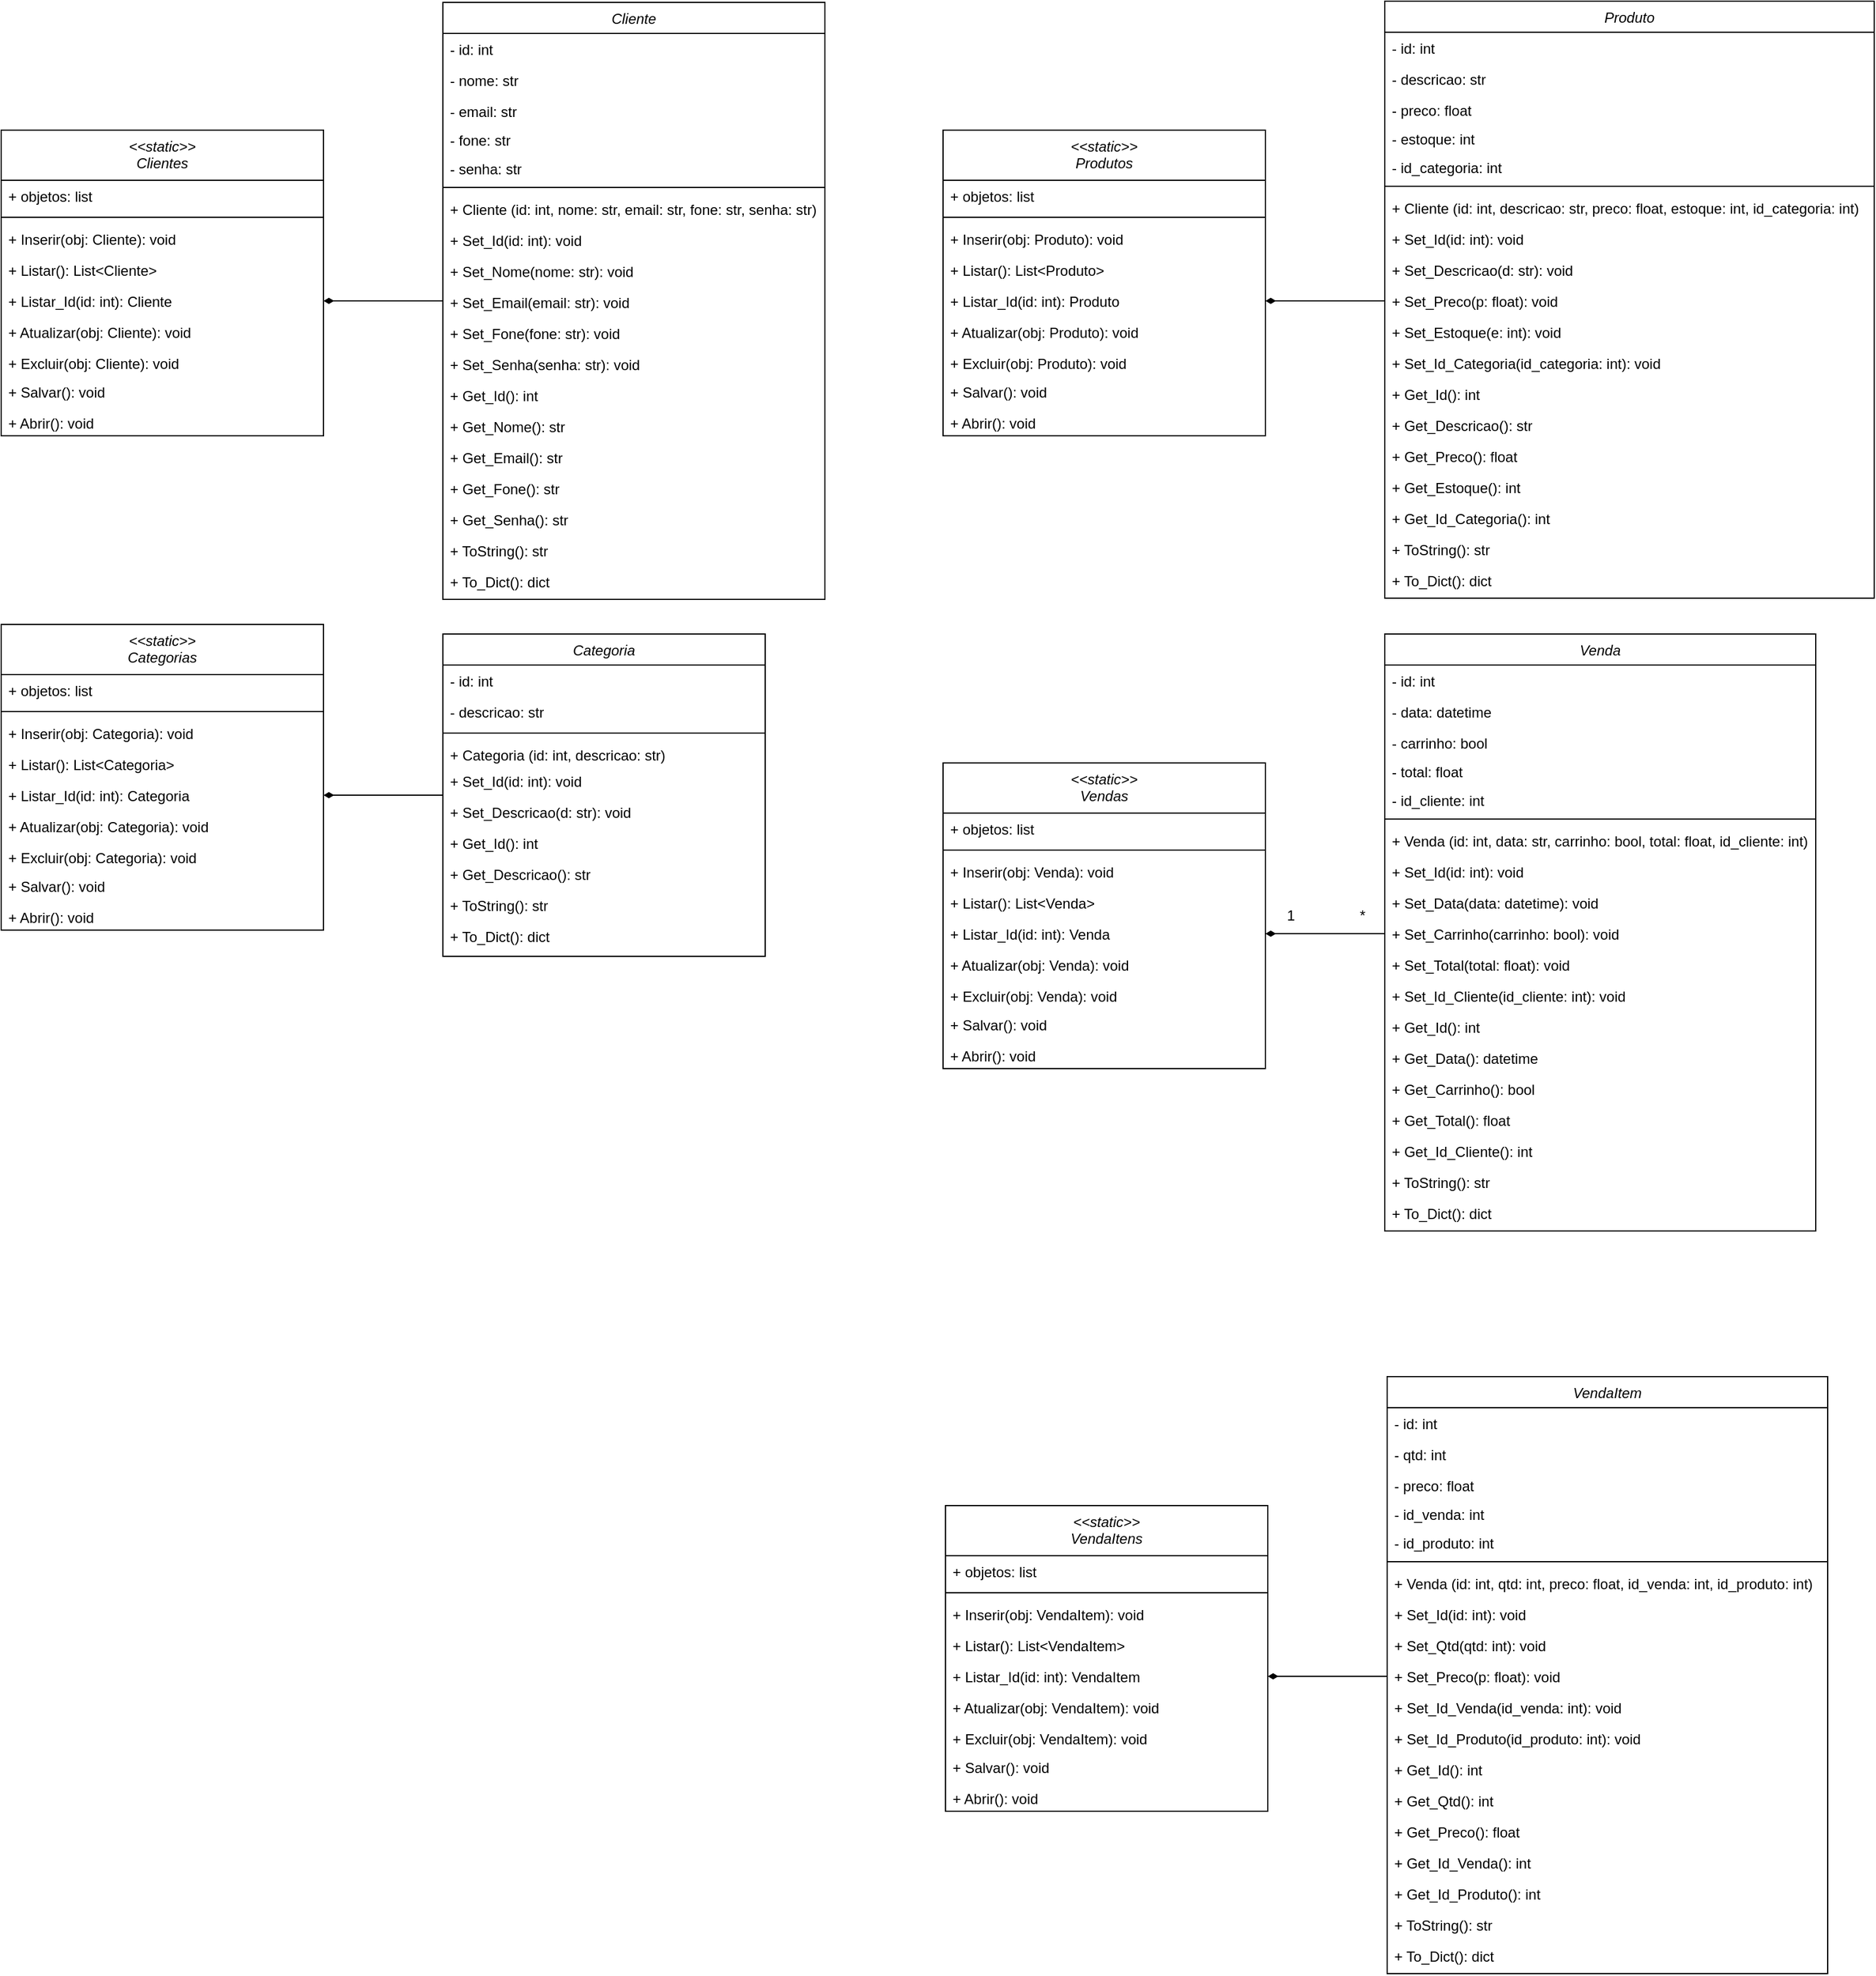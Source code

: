 <mxfile version="25.0.3">
  <diagram id="C5RBs43oDa-KdzZeNtuy" name="Page-1">
    <mxGraphModel dx="1434" dy="785" grid="1" gridSize="10" guides="1" tooltips="1" connect="1" arrows="1" fold="1" page="1" pageScale="1" pageWidth="827" pageHeight="1169" math="0" shadow="0">
      <root>
        <mxCell id="WIyWlLk6GJQsqaUBKTNV-0" />
        <mxCell id="WIyWlLk6GJQsqaUBKTNV-1" parent="WIyWlLk6GJQsqaUBKTNV-0" />
        <mxCell id="zkfFHV4jXpPFQw0GAbJ--0" value="Cliente" style="swimlane;fontStyle=2;align=center;verticalAlign=top;childLayout=stackLayout;horizontal=1;startSize=26;horizontalStack=0;resizeParent=1;resizeLast=0;collapsible=1;marginBottom=0;rounded=0;shadow=0;strokeWidth=1;" parent="WIyWlLk6GJQsqaUBKTNV-1" vertex="1">
          <mxGeometry x="430" y="39" width="320" height="500" as="geometry">
            <mxRectangle x="230" y="140" width="160" height="26" as="alternateBounds" />
          </mxGeometry>
        </mxCell>
        <mxCell id="zkfFHV4jXpPFQw0GAbJ--1" value="- id: int" style="text;align=left;verticalAlign=top;spacingLeft=4;spacingRight=4;overflow=hidden;rotatable=0;points=[[0,0.5],[1,0.5]];portConstraint=eastwest;" parent="zkfFHV4jXpPFQw0GAbJ--0" vertex="1">
          <mxGeometry y="26" width="320" height="26" as="geometry" />
        </mxCell>
        <mxCell id="zkfFHV4jXpPFQw0GAbJ--2" value="- nome: str" style="text;align=left;verticalAlign=top;spacingLeft=4;spacingRight=4;overflow=hidden;rotatable=0;points=[[0,0.5],[1,0.5]];portConstraint=eastwest;rounded=0;shadow=0;html=0;" parent="zkfFHV4jXpPFQw0GAbJ--0" vertex="1">
          <mxGeometry y="52" width="320" height="26" as="geometry" />
        </mxCell>
        <mxCell id="zkfFHV4jXpPFQw0GAbJ--3" value="- email: str" style="text;align=left;verticalAlign=top;spacingLeft=4;spacingRight=4;overflow=hidden;rotatable=0;points=[[0,0.5],[1,0.5]];portConstraint=eastwest;rounded=0;shadow=0;html=0;" parent="zkfFHV4jXpPFQw0GAbJ--0" vertex="1">
          <mxGeometry y="78" width="320" height="24" as="geometry" />
        </mxCell>
        <mxCell id="JbixFuZtRlt0vlySyDat-0" value="- fone: str" style="text;align=left;verticalAlign=top;spacingLeft=4;spacingRight=4;overflow=hidden;rotatable=0;points=[[0,0.5],[1,0.5]];portConstraint=eastwest;rounded=0;shadow=0;html=0;" vertex="1" parent="zkfFHV4jXpPFQw0GAbJ--0">
          <mxGeometry y="102" width="320" height="24" as="geometry" />
        </mxCell>
        <mxCell id="JbixFuZtRlt0vlySyDat-1" value="- senha: str" style="text;align=left;verticalAlign=top;spacingLeft=4;spacingRight=4;overflow=hidden;rotatable=0;points=[[0,0.5],[1,0.5]];portConstraint=eastwest;rounded=0;shadow=0;html=0;" vertex="1" parent="zkfFHV4jXpPFQw0GAbJ--0">
          <mxGeometry y="126" width="320" height="24" as="geometry" />
        </mxCell>
        <mxCell id="zkfFHV4jXpPFQw0GAbJ--4" value="" style="line;html=1;strokeWidth=1;align=left;verticalAlign=middle;spacingTop=-1;spacingLeft=3;spacingRight=3;rotatable=0;labelPosition=right;points=[];portConstraint=eastwest;" parent="zkfFHV4jXpPFQw0GAbJ--0" vertex="1">
          <mxGeometry y="150" width="320" height="10" as="geometry" />
        </mxCell>
        <mxCell id="JbixFuZtRlt0vlySyDat-2" value="+ Cliente (id: int, nome: str, email: str, fone: str, senha: str)" style="text;align=left;verticalAlign=top;spacingLeft=4;spacingRight=4;overflow=hidden;rotatable=0;points=[[0,0.5],[1,0.5]];portConstraint=eastwest;" vertex="1" parent="zkfFHV4jXpPFQw0GAbJ--0">
          <mxGeometry y="160" width="320" height="26" as="geometry" />
        </mxCell>
        <mxCell id="JbixFuZtRlt0vlySyDat-3" value="+ Set_Id(id: int): void" style="text;align=left;verticalAlign=top;spacingLeft=4;spacingRight=4;overflow=hidden;rotatable=0;points=[[0,0.5],[1,0.5]];portConstraint=eastwest;" vertex="1" parent="zkfFHV4jXpPFQw0GAbJ--0">
          <mxGeometry y="186" width="320" height="26" as="geometry" />
        </mxCell>
        <mxCell id="JbixFuZtRlt0vlySyDat-4" value="+ Set_Nome(nome: str): void" style="text;align=left;verticalAlign=top;spacingLeft=4;spacingRight=4;overflow=hidden;rotatable=0;points=[[0,0.5],[1,0.5]];portConstraint=eastwest;" vertex="1" parent="zkfFHV4jXpPFQw0GAbJ--0">
          <mxGeometry y="212" width="320" height="26" as="geometry" />
        </mxCell>
        <mxCell id="JbixFuZtRlt0vlySyDat-5" value="+ Set_Email(email: str): void" style="text;align=left;verticalAlign=top;spacingLeft=4;spacingRight=4;overflow=hidden;rotatable=0;points=[[0,0.5],[1,0.5]];portConstraint=eastwest;" vertex="1" parent="zkfFHV4jXpPFQw0GAbJ--0">
          <mxGeometry y="238" width="320" height="26" as="geometry" />
        </mxCell>
        <mxCell id="JbixFuZtRlt0vlySyDat-6" value="+ Set_Fone(fone: str): void" style="text;align=left;verticalAlign=top;spacingLeft=4;spacingRight=4;overflow=hidden;rotatable=0;points=[[0,0.5],[1,0.5]];portConstraint=eastwest;" vertex="1" parent="zkfFHV4jXpPFQw0GAbJ--0">
          <mxGeometry y="264" width="320" height="26" as="geometry" />
        </mxCell>
        <mxCell id="JbixFuZtRlt0vlySyDat-7" value="+ Set_Senha(senha: str): void" style="text;align=left;verticalAlign=top;spacingLeft=4;spacingRight=4;overflow=hidden;rotatable=0;points=[[0,0.5],[1,0.5]];portConstraint=eastwest;" vertex="1" parent="zkfFHV4jXpPFQw0GAbJ--0">
          <mxGeometry y="290" width="320" height="26" as="geometry" />
        </mxCell>
        <mxCell id="JbixFuZtRlt0vlySyDat-8" value="+ Get_Id(): int" style="text;align=left;verticalAlign=top;spacingLeft=4;spacingRight=4;overflow=hidden;rotatable=0;points=[[0,0.5],[1,0.5]];portConstraint=eastwest;" vertex="1" parent="zkfFHV4jXpPFQw0GAbJ--0">
          <mxGeometry y="316" width="320" height="26" as="geometry" />
        </mxCell>
        <mxCell id="JbixFuZtRlt0vlySyDat-9" value="+ Get_Nome(): str" style="text;align=left;verticalAlign=top;spacingLeft=4;spacingRight=4;overflow=hidden;rotatable=0;points=[[0,0.5],[1,0.5]];portConstraint=eastwest;" vertex="1" parent="zkfFHV4jXpPFQw0GAbJ--0">
          <mxGeometry y="342" width="320" height="26" as="geometry" />
        </mxCell>
        <mxCell id="JbixFuZtRlt0vlySyDat-10" value="+ Get_Email(): str" style="text;align=left;verticalAlign=top;spacingLeft=4;spacingRight=4;overflow=hidden;rotatable=0;points=[[0,0.5],[1,0.5]];portConstraint=eastwest;" vertex="1" parent="zkfFHV4jXpPFQw0GAbJ--0">
          <mxGeometry y="368" width="320" height="26" as="geometry" />
        </mxCell>
        <mxCell id="JbixFuZtRlt0vlySyDat-11" value="+ Get_Fone(): str" style="text;align=left;verticalAlign=top;spacingLeft=4;spacingRight=4;overflow=hidden;rotatable=0;points=[[0,0.5],[1,0.5]];portConstraint=eastwest;" vertex="1" parent="zkfFHV4jXpPFQw0GAbJ--0">
          <mxGeometry y="394" width="320" height="26" as="geometry" />
        </mxCell>
        <mxCell id="JbixFuZtRlt0vlySyDat-12" value="+ Get_Senha(): str" style="text;align=left;verticalAlign=top;spacingLeft=4;spacingRight=4;overflow=hidden;rotatable=0;points=[[0,0.5],[1,0.5]];portConstraint=eastwest;" vertex="1" parent="zkfFHV4jXpPFQw0GAbJ--0">
          <mxGeometry y="420" width="320" height="26" as="geometry" />
        </mxCell>
        <mxCell id="JbixFuZtRlt0vlySyDat-13" value="+ ToString(): str" style="text;align=left;verticalAlign=top;spacingLeft=4;spacingRight=4;overflow=hidden;rotatable=0;points=[[0,0.5],[1,0.5]];portConstraint=eastwest;" vertex="1" parent="zkfFHV4jXpPFQw0GAbJ--0">
          <mxGeometry y="446" width="320" height="26" as="geometry" />
        </mxCell>
        <mxCell id="JbixFuZtRlt0vlySyDat-14" value="+ To_Dict(): dict" style="text;align=left;verticalAlign=top;spacingLeft=4;spacingRight=4;overflow=hidden;rotatable=0;points=[[0,0.5],[1,0.5]];portConstraint=eastwest;" vertex="1" parent="zkfFHV4jXpPFQw0GAbJ--0">
          <mxGeometry y="472" width="320" height="26" as="geometry" />
        </mxCell>
        <mxCell id="JbixFuZtRlt0vlySyDat-16" value="&lt;&lt;static&gt;&gt;&#xa;Clientes" style="swimlane;fontStyle=2;align=center;verticalAlign=top;childLayout=stackLayout;horizontal=1;startSize=42;horizontalStack=0;resizeParent=1;resizeLast=0;collapsible=1;marginBottom=0;rounded=0;shadow=0;strokeWidth=1;" vertex="1" parent="WIyWlLk6GJQsqaUBKTNV-1">
          <mxGeometry x="60" y="146" width="270" height="256" as="geometry">
            <mxRectangle x="230" y="140" width="160" height="26" as="alternateBounds" />
          </mxGeometry>
        </mxCell>
        <mxCell id="JbixFuZtRlt0vlySyDat-17" value="+ objetos: list" style="text;align=left;verticalAlign=top;spacingLeft=4;spacingRight=4;overflow=hidden;rotatable=0;points=[[0,0.5],[1,0.5]];portConstraint=eastwest;" vertex="1" parent="JbixFuZtRlt0vlySyDat-16">
          <mxGeometry y="42" width="270" height="26" as="geometry" />
        </mxCell>
        <mxCell id="JbixFuZtRlt0vlySyDat-22" value="" style="line;html=1;strokeWidth=1;align=left;verticalAlign=middle;spacingTop=-1;spacingLeft=3;spacingRight=3;rotatable=0;labelPosition=right;points=[];portConstraint=eastwest;" vertex="1" parent="JbixFuZtRlt0vlySyDat-16">
          <mxGeometry y="68" width="270" height="10" as="geometry" />
        </mxCell>
        <mxCell id="JbixFuZtRlt0vlySyDat-23" value="+ Inserir(obj: Cliente): void" style="text;align=left;verticalAlign=top;spacingLeft=4;spacingRight=4;overflow=hidden;rotatable=0;points=[[0,0.5],[1,0.5]];portConstraint=eastwest;" vertex="1" parent="JbixFuZtRlt0vlySyDat-16">
          <mxGeometry y="78" width="270" height="26" as="geometry" />
        </mxCell>
        <mxCell id="JbixFuZtRlt0vlySyDat-24" value="+ Listar(): List&lt;Cliente&gt;" style="text;align=left;verticalAlign=top;spacingLeft=4;spacingRight=4;overflow=hidden;rotatable=0;points=[[0,0.5],[1,0.5]];portConstraint=eastwest;" vertex="1" parent="JbixFuZtRlt0vlySyDat-16">
          <mxGeometry y="104" width="270" height="26" as="geometry" />
        </mxCell>
        <mxCell id="JbixFuZtRlt0vlySyDat-25" value="+ Listar_Id(id: int): Cliente " style="text;align=left;verticalAlign=top;spacingLeft=4;spacingRight=4;overflow=hidden;rotatable=0;points=[[0,0.5],[1,0.5]];portConstraint=eastwest;" vertex="1" parent="JbixFuZtRlt0vlySyDat-16">
          <mxGeometry y="130" width="270" height="26" as="geometry" />
        </mxCell>
        <mxCell id="JbixFuZtRlt0vlySyDat-26" value="+ Atualizar(obj: Cliente): void" style="text;align=left;verticalAlign=top;spacingLeft=4;spacingRight=4;overflow=hidden;rotatable=0;points=[[0,0.5],[1,0.5]];portConstraint=eastwest;" vertex="1" parent="JbixFuZtRlt0vlySyDat-16">
          <mxGeometry y="156" width="270" height="26" as="geometry" />
        </mxCell>
        <mxCell id="JbixFuZtRlt0vlySyDat-27" value="+ Excluir(obj: Cliente): void" style="text;align=left;verticalAlign=top;spacingLeft=4;spacingRight=4;overflow=hidden;rotatable=0;points=[[0,0.5],[1,0.5]];portConstraint=eastwest;" vertex="1" parent="JbixFuZtRlt0vlySyDat-16">
          <mxGeometry y="182" width="270" height="24" as="geometry" />
        </mxCell>
        <mxCell id="JbixFuZtRlt0vlySyDat-28" value="+ Salvar(): void" style="text;align=left;verticalAlign=top;spacingLeft=4;spacingRight=4;overflow=hidden;rotatable=0;points=[[0,0.5],[1,0.5]];portConstraint=eastwest;" vertex="1" parent="JbixFuZtRlt0vlySyDat-16">
          <mxGeometry y="206" width="270" height="26" as="geometry" />
        </mxCell>
        <mxCell id="JbixFuZtRlt0vlySyDat-29" value="+ Abrir(): void" style="text;align=left;verticalAlign=top;spacingLeft=4;spacingRight=4;overflow=hidden;rotatable=0;points=[[0,0.5],[1,0.5]];portConstraint=eastwest;" vertex="1" parent="JbixFuZtRlt0vlySyDat-16">
          <mxGeometry y="232" width="270" height="24" as="geometry" />
        </mxCell>
        <mxCell id="JbixFuZtRlt0vlySyDat-36" style="edgeStyle=orthogonalEdgeStyle;rounded=0;orthogonalLoop=1;jettySize=auto;html=1;exitX=0;exitY=0.5;exitDx=0;exitDy=0;entryX=1;entryY=0.5;entryDx=0;entryDy=0;endArrow=diamondThin;endFill=1;" edge="1" parent="WIyWlLk6GJQsqaUBKTNV-1" source="zkfFHV4jXpPFQw0GAbJ--0" target="JbixFuZtRlt0vlySyDat-25">
          <mxGeometry relative="1" as="geometry" />
        </mxCell>
        <mxCell id="JbixFuZtRlt0vlySyDat-38" value="Categoria" style="swimlane;fontStyle=2;align=center;verticalAlign=top;childLayout=stackLayout;horizontal=1;startSize=26;horizontalStack=0;resizeParent=1;resizeLast=0;collapsible=1;marginBottom=0;rounded=0;shadow=0;strokeWidth=1;" vertex="1" parent="WIyWlLk6GJQsqaUBKTNV-1">
          <mxGeometry x="430" y="568" width="270" height="270" as="geometry">
            <mxRectangle x="230" y="140" width="160" height="26" as="alternateBounds" />
          </mxGeometry>
        </mxCell>
        <mxCell id="JbixFuZtRlt0vlySyDat-39" value="- id: int" style="text;align=left;verticalAlign=top;spacingLeft=4;spacingRight=4;overflow=hidden;rotatable=0;points=[[0,0.5],[1,0.5]];portConstraint=eastwest;" vertex="1" parent="JbixFuZtRlt0vlySyDat-38">
          <mxGeometry y="26" width="270" height="26" as="geometry" />
        </mxCell>
        <mxCell id="JbixFuZtRlt0vlySyDat-40" value="- descricao: str" style="text;align=left;verticalAlign=top;spacingLeft=4;spacingRight=4;overflow=hidden;rotatable=0;points=[[0,0.5],[1,0.5]];portConstraint=eastwest;rounded=0;shadow=0;html=0;" vertex="1" parent="JbixFuZtRlt0vlySyDat-38">
          <mxGeometry y="52" width="270" height="26" as="geometry" />
        </mxCell>
        <mxCell id="JbixFuZtRlt0vlySyDat-44" value="" style="line;html=1;strokeWidth=1;align=left;verticalAlign=middle;spacingTop=-1;spacingLeft=3;spacingRight=3;rotatable=0;labelPosition=right;points=[];portConstraint=eastwest;" vertex="1" parent="JbixFuZtRlt0vlySyDat-38">
          <mxGeometry y="78" width="270" height="10" as="geometry" />
        </mxCell>
        <mxCell id="JbixFuZtRlt0vlySyDat-45" value="+ Categoria (id: int, descricao: str)" style="text;align=left;verticalAlign=top;spacingLeft=4;spacingRight=4;overflow=hidden;rotatable=0;points=[[0,0.5],[1,0.5]];portConstraint=eastwest;" vertex="1" parent="JbixFuZtRlt0vlySyDat-38">
          <mxGeometry y="88" width="270" height="22" as="geometry" />
        </mxCell>
        <mxCell id="JbixFuZtRlt0vlySyDat-46" value="+ Set_Id(id: int): void" style="text;align=left;verticalAlign=top;spacingLeft=4;spacingRight=4;overflow=hidden;rotatable=0;points=[[0,0.5],[1,0.5]];portConstraint=eastwest;" vertex="1" parent="JbixFuZtRlt0vlySyDat-38">
          <mxGeometry y="110" width="270" height="26" as="geometry" />
        </mxCell>
        <mxCell id="JbixFuZtRlt0vlySyDat-47" value="+ Set_Descricao(d: str): void" style="text;align=left;verticalAlign=top;spacingLeft=4;spacingRight=4;overflow=hidden;rotatable=0;points=[[0,0.5],[1,0.5]];portConstraint=eastwest;" vertex="1" parent="JbixFuZtRlt0vlySyDat-38">
          <mxGeometry y="136" width="270" height="26" as="geometry" />
        </mxCell>
        <mxCell id="JbixFuZtRlt0vlySyDat-51" value="+ Get_Id(): int" style="text;align=left;verticalAlign=top;spacingLeft=4;spacingRight=4;overflow=hidden;rotatable=0;points=[[0,0.5],[1,0.5]];portConstraint=eastwest;" vertex="1" parent="JbixFuZtRlt0vlySyDat-38">
          <mxGeometry y="162" width="270" height="26" as="geometry" />
        </mxCell>
        <mxCell id="JbixFuZtRlt0vlySyDat-52" value="+ Get_Descricao(): str" style="text;align=left;verticalAlign=top;spacingLeft=4;spacingRight=4;overflow=hidden;rotatable=0;points=[[0,0.5],[1,0.5]];portConstraint=eastwest;" vertex="1" parent="JbixFuZtRlt0vlySyDat-38">
          <mxGeometry y="188" width="270" height="26" as="geometry" />
        </mxCell>
        <mxCell id="JbixFuZtRlt0vlySyDat-56" value="+ ToString(): str" style="text;align=left;verticalAlign=top;spacingLeft=4;spacingRight=4;overflow=hidden;rotatable=0;points=[[0,0.5],[1,0.5]];portConstraint=eastwest;" vertex="1" parent="JbixFuZtRlt0vlySyDat-38">
          <mxGeometry y="214" width="270" height="26" as="geometry" />
        </mxCell>
        <mxCell id="JbixFuZtRlt0vlySyDat-57" value="+ To_Dict(): dict" style="text;align=left;verticalAlign=top;spacingLeft=4;spacingRight=4;overflow=hidden;rotatable=0;points=[[0,0.5],[1,0.5]];portConstraint=eastwest;" vertex="1" parent="JbixFuZtRlt0vlySyDat-38">
          <mxGeometry y="240" width="270" height="26" as="geometry" />
        </mxCell>
        <mxCell id="JbixFuZtRlt0vlySyDat-58" value="&lt;&lt;static&gt;&gt;&#xa;Categorias" style="swimlane;fontStyle=2;align=center;verticalAlign=top;childLayout=stackLayout;horizontal=1;startSize=42;horizontalStack=0;resizeParent=1;resizeLast=0;collapsible=1;marginBottom=0;rounded=0;shadow=0;strokeWidth=1;" vertex="1" parent="WIyWlLk6GJQsqaUBKTNV-1">
          <mxGeometry x="60" y="560" width="270" height="256" as="geometry">
            <mxRectangle x="230" y="140" width="160" height="26" as="alternateBounds" />
          </mxGeometry>
        </mxCell>
        <mxCell id="JbixFuZtRlt0vlySyDat-59" value="+ objetos: list" style="text;align=left;verticalAlign=top;spacingLeft=4;spacingRight=4;overflow=hidden;rotatable=0;points=[[0,0.5],[1,0.5]];portConstraint=eastwest;" vertex="1" parent="JbixFuZtRlt0vlySyDat-58">
          <mxGeometry y="42" width="270" height="26" as="geometry" />
        </mxCell>
        <mxCell id="JbixFuZtRlt0vlySyDat-60" value="" style="line;html=1;strokeWidth=1;align=left;verticalAlign=middle;spacingTop=-1;spacingLeft=3;spacingRight=3;rotatable=0;labelPosition=right;points=[];portConstraint=eastwest;" vertex="1" parent="JbixFuZtRlt0vlySyDat-58">
          <mxGeometry y="68" width="270" height="10" as="geometry" />
        </mxCell>
        <mxCell id="JbixFuZtRlt0vlySyDat-61" value="+ Inserir(obj: Categoria): void" style="text;align=left;verticalAlign=top;spacingLeft=4;spacingRight=4;overflow=hidden;rotatable=0;points=[[0,0.5],[1,0.5]];portConstraint=eastwest;" vertex="1" parent="JbixFuZtRlt0vlySyDat-58">
          <mxGeometry y="78" width="270" height="26" as="geometry" />
        </mxCell>
        <mxCell id="JbixFuZtRlt0vlySyDat-62" value="+ Listar(): List&lt;Categoria&gt;" style="text;align=left;verticalAlign=top;spacingLeft=4;spacingRight=4;overflow=hidden;rotatable=0;points=[[0,0.5],[1,0.5]];portConstraint=eastwest;" vertex="1" parent="JbixFuZtRlt0vlySyDat-58">
          <mxGeometry y="104" width="270" height="26" as="geometry" />
        </mxCell>
        <mxCell id="JbixFuZtRlt0vlySyDat-63" value="+ Listar_Id(id: int): Categoria" style="text;align=left;verticalAlign=top;spacingLeft=4;spacingRight=4;overflow=hidden;rotatable=0;points=[[0,0.5],[1,0.5]];portConstraint=eastwest;" vertex="1" parent="JbixFuZtRlt0vlySyDat-58">
          <mxGeometry y="130" width="270" height="26" as="geometry" />
        </mxCell>
        <mxCell id="JbixFuZtRlt0vlySyDat-64" value="+ Atualizar(obj: Categoria): void" style="text;align=left;verticalAlign=top;spacingLeft=4;spacingRight=4;overflow=hidden;rotatable=0;points=[[0,0.5],[1,0.5]];portConstraint=eastwest;" vertex="1" parent="JbixFuZtRlt0vlySyDat-58">
          <mxGeometry y="156" width="270" height="26" as="geometry" />
        </mxCell>
        <mxCell id="JbixFuZtRlt0vlySyDat-65" value="+ Excluir(obj: Categoria): void" style="text;align=left;verticalAlign=top;spacingLeft=4;spacingRight=4;overflow=hidden;rotatable=0;points=[[0,0.5],[1,0.5]];portConstraint=eastwest;" vertex="1" parent="JbixFuZtRlt0vlySyDat-58">
          <mxGeometry y="182" width="270" height="24" as="geometry" />
        </mxCell>
        <mxCell id="JbixFuZtRlt0vlySyDat-66" value="+ Salvar(): void" style="text;align=left;verticalAlign=top;spacingLeft=4;spacingRight=4;overflow=hidden;rotatable=0;points=[[0,0.5],[1,0.5]];portConstraint=eastwest;" vertex="1" parent="JbixFuZtRlt0vlySyDat-58">
          <mxGeometry y="206" width="270" height="26" as="geometry" />
        </mxCell>
        <mxCell id="JbixFuZtRlt0vlySyDat-67" value="+ Abrir(): void" style="text;align=left;verticalAlign=top;spacingLeft=4;spacingRight=4;overflow=hidden;rotatable=0;points=[[0,0.5],[1,0.5]];portConstraint=eastwest;" vertex="1" parent="JbixFuZtRlt0vlySyDat-58">
          <mxGeometry y="232" width="270" height="24" as="geometry" />
        </mxCell>
        <mxCell id="JbixFuZtRlt0vlySyDat-68" style="edgeStyle=orthogonalEdgeStyle;rounded=0;orthogonalLoop=1;jettySize=auto;html=1;exitX=0;exitY=0.5;exitDx=0;exitDy=0;entryX=1;entryY=0.5;entryDx=0;entryDy=0;endArrow=diamondThin;endFill=1;" edge="1" parent="WIyWlLk6GJQsqaUBKTNV-1" source="JbixFuZtRlt0vlySyDat-38" target="JbixFuZtRlt0vlySyDat-63">
          <mxGeometry relative="1" as="geometry" />
        </mxCell>
        <mxCell id="JbixFuZtRlt0vlySyDat-95" value="Produto" style="swimlane;fontStyle=2;align=center;verticalAlign=top;childLayout=stackLayout;horizontal=1;startSize=26;horizontalStack=0;resizeParent=1;resizeLast=0;collapsible=1;marginBottom=0;rounded=0;shadow=0;strokeWidth=1;" vertex="1" parent="WIyWlLk6GJQsqaUBKTNV-1">
          <mxGeometry x="1219" y="38" width="410" height="500" as="geometry">
            <mxRectangle x="230" y="140" width="160" height="26" as="alternateBounds" />
          </mxGeometry>
        </mxCell>
        <mxCell id="JbixFuZtRlt0vlySyDat-96" value="- id: int" style="text;align=left;verticalAlign=top;spacingLeft=4;spacingRight=4;overflow=hidden;rotatable=0;points=[[0,0.5],[1,0.5]];portConstraint=eastwest;" vertex="1" parent="JbixFuZtRlt0vlySyDat-95">
          <mxGeometry y="26" width="410" height="26" as="geometry" />
        </mxCell>
        <mxCell id="JbixFuZtRlt0vlySyDat-97" value="- descricao: str" style="text;align=left;verticalAlign=top;spacingLeft=4;spacingRight=4;overflow=hidden;rotatable=0;points=[[0,0.5],[1,0.5]];portConstraint=eastwest;rounded=0;shadow=0;html=0;" vertex="1" parent="JbixFuZtRlt0vlySyDat-95">
          <mxGeometry y="52" width="410" height="26" as="geometry" />
        </mxCell>
        <mxCell id="JbixFuZtRlt0vlySyDat-98" value="- preco: float" style="text;align=left;verticalAlign=top;spacingLeft=4;spacingRight=4;overflow=hidden;rotatable=0;points=[[0,0.5],[1,0.5]];portConstraint=eastwest;rounded=0;shadow=0;html=0;" vertex="1" parent="JbixFuZtRlt0vlySyDat-95">
          <mxGeometry y="78" width="410" height="24" as="geometry" />
        </mxCell>
        <mxCell id="JbixFuZtRlt0vlySyDat-99" value="- estoque: int" style="text;align=left;verticalAlign=top;spacingLeft=4;spacingRight=4;overflow=hidden;rotatable=0;points=[[0,0.5],[1,0.5]];portConstraint=eastwest;rounded=0;shadow=0;html=0;" vertex="1" parent="JbixFuZtRlt0vlySyDat-95">
          <mxGeometry y="102" width="410" height="24" as="geometry" />
        </mxCell>
        <mxCell id="JbixFuZtRlt0vlySyDat-100" value="- id_categoria: int" style="text;align=left;verticalAlign=top;spacingLeft=4;spacingRight=4;overflow=hidden;rotatable=0;points=[[0,0.5],[1,0.5]];portConstraint=eastwest;rounded=0;shadow=0;html=0;" vertex="1" parent="JbixFuZtRlt0vlySyDat-95">
          <mxGeometry y="126" width="410" height="24" as="geometry" />
        </mxCell>
        <mxCell id="JbixFuZtRlt0vlySyDat-101" value="" style="line;html=1;strokeWidth=1;align=left;verticalAlign=middle;spacingTop=-1;spacingLeft=3;spacingRight=3;rotatable=0;labelPosition=right;points=[];portConstraint=eastwest;" vertex="1" parent="JbixFuZtRlt0vlySyDat-95">
          <mxGeometry y="150" width="410" height="10" as="geometry" />
        </mxCell>
        <mxCell id="JbixFuZtRlt0vlySyDat-102" value="+ Cliente (id: int, descricao: str, preco: float, estoque: int, id_categoria: int)" style="text;align=left;verticalAlign=top;spacingLeft=4;spacingRight=4;overflow=hidden;rotatable=0;points=[[0,0.5],[1,0.5]];portConstraint=eastwest;" vertex="1" parent="JbixFuZtRlt0vlySyDat-95">
          <mxGeometry y="160" width="410" height="26" as="geometry" />
        </mxCell>
        <mxCell id="JbixFuZtRlt0vlySyDat-103" value="+ Set_Id(id: int): void" style="text;align=left;verticalAlign=top;spacingLeft=4;spacingRight=4;overflow=hidden;rotatable=0;points=[[0,0.5],[1,0.5]];portConstraint=eastwest;" vertex="1" parent="JbixFuZtRlt0vlySyDat-95">
          <mxGeometry y="186" width="410" height="26" as="geometry" />
        </mxCell>
        <mxCell id="JbixFuZtRlt0vlySyDat-104" value="+ Set_Descricao(d: str): void" style="text;align=left;verticalAlign=top;spacingLeft=4;spacingRight=4;overflow=hidden;rotatable=0;points=[[0,0.5],[1,0.5]];portConstraint=eastwest;" vertex="1" parent="JbixFuZtRlt0vlySyDat-95">
          <mxGeometry y="212" width="410" height="26" as="geometry" />
        </mxCell>
        <mxCell id="JbixFuZtRlt0vlySyDat-105" value="+ Set_Preco(p: float): void" style="text;align=left;verticalAlign=top;spacingLeft=4;spacingRight=4;overflow=hidden;rotatable=0;points=[[0,0.5],[1,0.5]];portConstraint=eastwest;" vertex="1" parent="JbixFuZtRlt0vlySyDat-95">
          <mxGeometry y="238" width="410" height="26" as="geometry" />
        </mxCell>
        <mxCell id="JbixFuZtRlt0vlySyDat-106" value="+ Set_Estoque(e: int): void" style="text;align=left;verticalAlign=top;spacingLeft=4;spacingRight=4;overflow=hidden;rotatable=0;points=[[0,0.5],[1,0.5]];portConstraint=eastwest;" vertex="1" parent="JbixFuZtRlt0vlySyDat-95">
          <mxGeometry y="264" width="410" height="26" as="geometry" />
        </mxCell>
        <mxCell id="JbixFuZtRlt0vlySyDat-107" value="+ Set_Id_Categoria(id_categoria: int): void" style="text;align=left;verticalAlign=top;spacingLeft=4;spacingRight=4;overflow=hidden;rotatable=0;points=[[0,0.5],[1,0.5]];portConstraint=eastwest;" vertex="1" parent="JbixFuZtRlt0vlySyDat-95">
          <mxGeometry y="290" width="410" height="26" as="geometry" />
        </mxCell>
        <mxCell id="JbixFuZtRlt0vlySyDat-108" value="+ Get_Id(): int" style="text;align=left;verticalAlign=top;spacingLeft=4;spacingRight=4;overflow=hidden;rotatable=0;points=[[0,0.5],[1,0.5]];portConstraint=eastwest;" vertex="1" parent="JbixFuZtRlt0vlySyDat-95">
          <mxGeometry y="316" width="410" height="26" as="geometry" />
        </mxCell>
        <mxCell id="JbixFuZtRlt0vlySyDat-109" value="+ Get_Descricao(): str" style="text;align=left;verticalAlign=top;spacingLeft=4;spacingRight=4;overflow=hidden;rotatable=0;points=[[0,0.5],[1,0.5]];portConstraint=eastwest;" vertex="1" parent="JbixFuZtRlt0vlySyDat-95">
          <mxGeometry y="342" width="410" height="26" as="geometry" />
        </mxCell>
        <mxCell id="JbixFuZtRlt0vlySyDat-110" value="+ Get_Preco(): float" style="text;align=left;verticalAlign=top;spacingLeft=4;spacingRight=4;overflow=hidden;rotatable=0;points=[[0,0.5],[1,0.5]];portConstraint=eastwest;" vertex="1" parent="JbixFuZtRlt0vlySyDat-95">
          <mxGeometry y="368" width="410" height="26" as="geometry" />
        </mxCell>
        <mxCell id="JbixFuZtRlt0vlySyDat-111" value="+ Get_Estoque(): int" style="text;align=left;verticalAlign=top;spacingLeft=4;spacingRight=4;overflow=hidden;rotatable=0;points=[[0,0.5],[1,0.5]];portConstraint=eastwest;" vertex="1" parent="JbixFuZtRlt0vlySyDat-95">
          <mxGeometry y="394" width="410" height="26" as="geometry" />
        </mxCell>
        <mxCell id="JbixFuZtRlt0vlySyDat-112" value="+ Get_Id_Categoria(): int" style="text;align=left;verticalAlign=top;spacingLeft=4;spacingRight=4;overflow=hidden;rotatable=0;points=[[0,0.5],[1,0.5]];portConstraint=eastwest;" vertex="1" parent="JbixFuZtRlt0vlySyDat-95">
          <mxGeometry y="420" width="410" height="26" as="geometry" />
        </mxCell>
        <mxCell id="JbixFuZtRlt0vlySyDat-113" value="+ ToString(): str" style="text;align=left;verticalAlign=top;spacingLeft=4;spacingRight=4;overflow=hidden;rotatable=0;points=[[0,0.5],[1,0.5]];portConstraint=eastwest;" vertex="1" parent="JbixFuZtRlt0vlySyDat-95">
          <mxGeometry y="446" width="410" height="26" as="geometry" />
        </mxCell>
        <mxCell id="JbixFuZtRlt0vlySyDat-114" value="+ To_Dict(): dict" style="text;align=left;verticalAlign=top;spacingLeft=4;spacingRight=4;overflow=hidden;rotatable=0;points=[[0,0.5],[1,0.5]];portConstraint=eastwest;" vertex="1" parent="JbixFuZtRlt0vlySyDat-95">
          <mxGeometry y="472" width="410" height="26" as="geometry" />
        </mxCell>
        <mxCell id="JbixFuZtRlt0vlySyDat-115" value="&lt;&lt;static&gt;&gt;&#xa;Produtos" style="swimlane;fontStyle=2;align=center;verticalAlign=top;childLayout=stackLayout;horizontal=1;startSize=42;horizontalStack=0;resizeParent=1;resizeLast=0;collapsible=1;marginBottom=0;rounded=0;shadow=0;strokeWidth=1;" vertex="1" parent="WIyWlLk6GJQsqaUBKTNV-1">
          <mxGeometry x="849" y="146" width="270" height="256" as="geometry">
            <mxRectangle x="230" y="140" width="160" height="26" as="alternateBounds" />
          </mxGeometry>
        </mxCell>
        <mxCell id="JbixFuZtRlt0vlySyDat-116" value="+ objetos: list" style="text;align=left;verticalAlign=top;spacingLeft=4;spacingRight=4;overflow=hidden;rotatable=0;points=[[0,0.5],[1,0.5]];portConstraint=eastwest;" vertex="1" parent="JbixFuZtRlt0vlySyDat-115">
          <mxGeometry y="42" width="270" height="26" as="geometry" />
        </mxCell>
        <mxCell id="JbixFuZtRlt0vlySyDat-117" value="" style="line;html=1;strokeWidth=1;align=left;verticalAlign=middle;spacingTop=-1;spacingLeft=3;spacingRight=3;rotatable=0;labelPosition=right;points=[];portConstraint=eastwest;" vertex="1" parent="JbixFuZtRlt0vlySyDat-115">
          <mxGeometry y="68" width="270" height="10" as="geometry" />
        </mxCell>
        <mxCell id="JbixFuZtRlt0vlySyDat-118" value="+ Inserir(obj: Produto): void" style="text;align=left;verticalAlign=top;spacingLeft=4;spacingRight=4;overflow=hidden;rotatable=0;points=[[0,0.5],[1,0.5]];portConstraint=eastwest;" vertex="1" parent="JbixFuZtRlt0vlySyDat-115">
          <mxGeometry y="78" width="270" height="26" as="geometry" />
        </mxCell>
        <mxCell id="JbixFuZtRlt0vlySyDat-119" value="+ Listar(): List&lt;Produto&gt;" style="text;align=left;verticalAlign=top;spacingLeft=4;spacingRight=4;overflow=hidden;rotatable=0;points=[[0,0.5],[1,0.5]];portConstraint=eastwest;" vertex="1" parent="JbixFuZtRlt0vlySyDat-115">
          <mxGeometry y="104" width="270" height="26" as="geometry" />
        </mxCell>
        <mxCell id="JbixFuZtRlt0vlySyDat-120" value="+ Listar_Id(id: int): Produto " style="text;align=left;verticalAlign=top;spacingLeft=4;spacingRight=4;overflow=hidden;rotatable=0;points=[[0,0.5],[1,0.5]];portConstraint=eastwest;" vertex="1" parent="JbixFuZtRlt0vlySyDat-115">
          <mxGeometry y="130" width="270" height="26" as="geometry" />
        </mxCell>
        <mxCell id="JbixFuZtRlt0vlySyDat-121" value="+ Atualizar(obj: Produto): void" style="text;align=left;verticalAlign=top;spacingLeft=4;spacingRight=4;overflow=hidden;rotatable=0;points=[[0,0.5],[1,0.5]];portConstraint=eastwest;" vertex="1" parent="JbixFuZtRlt0vlySyDat-115">
          <mxGeometry y="156" width="270" height="26" as="geometry" />
        </mxCell>
        <mxCell id="JbixFuZtRlt0vlySyDat-122" value="+ Excluir(obj: Produto): void" style="text;align=left;verticalAlign=top;spacingLeft=4;spacingRight=4;overflow=hidden;rotatable=0;points=[[0,0.5],[1,0.5]];portConstraint=eastwest;" vertex="1" parent="JbixFuZtRlt0vlySyDat-115">
          <mxGeometry y="182" width="270" height="24" as="geometry" />
        </mxCell>
        <mxCell id="JbixFuZtRlt0vlySyDat-123" value="+ Salvar(): void" style="text;align=left;verticalAlign=top;spacingLeft=4;spacingRight=4;overflow=hidden;rotatable=0;points=[[0,0.5],[1,0.5]];portConstraint=eastwest;" vertex="1" parent="JbixFuZtRlt0vlySyDat-115">
          <mxGeometry y="206" width="270" height="26" as="geometry" />
        </mxCell>
        <mxCell id="JbixFuZtRlt0vlySyDat-124" value="+ Abrir(): void" style="text;align=left;verticalAlign=top;spacingLeft=4;spacingRight=4;overflow=hidden;rotatable=0;points=[[0,0.5],[1,0.5]];portConstraint=eastwest;" vertex="1" parent="JbixFuZtRlt0vlySyDat-115">
          <mxGeometry y="232" width="270" height="24" as="geometry" />
        </mxCell>
        <mxCell id="JbixFuZtRlt0vlySyDat-126" style="edgeStyle=orthogonalEdgeStyle;rounded=0;orthogonalLoop=1;jettySize=auto;html=1;exitX=0;exitY=0.5;exitDx=0;exitDy=0;entryX=1;entryY=0.5;entryDx=0;entryDy=0;endArrow=diamondThin;endFill=1;" edge="1" parent="WIyWlLk6GJQsqaUBKTNV-1" source="JbixFuZtRlt0vlySyDat-105" target="JbixFuZtRlt0vlySyDat-120">
          <mxGeometry relative="1" as="geometry" />
        </mxCell>
        <mxCell id="JbixFuZtRlt0vlySyDat-127" value="Venda" style="swimlane;fontStyle=2;align=center;verticalAlign=top;childLayout=stackLayout;horizontal=1;startSize=26;horizontalStack=0;resizeParent=1;resizeLast=0;collapsible=1;marginBottom=0;rounded=0;shadow=0;strokeWidth=1;" vertex="1" parent="WIyWlLk6GJQsqaUBKTNV-1">
          <mxGeometry x="1219" y="568" width="361" height="500" as="geometry">
            <mxRectangle x="230" y="140" width="160" height="26" as="alternateBounds" />
          </mxGeometry>
        </mxCell>
        <mxCell id="JbixFuZtRlt0vlySyDat-128" value="- id: int" style="text;align=left;verticalAlign=top;spacingLeft=4;spacingRight=4;overflow=hidden;rotatable=0;points=[[0,0.5],[1,0.5]];portConstraint=eastwest;" vertex="1" parent="JbixFuZtRlt0vlySyDat-127">
          <mxGeometry y="26" width="361" height="26" as="geometry" />
        </mxCell>
        <mxCell id="JbixFuZtRlt0vlySyDat-129" value="- data: datetime" style="text;align=left;verticalAlign=top;spacingLeft=4;spacingRight=4;overflow=hidden;rotatable=0;points=[[0,0.5],[1,0.5]];portConstraint=eastwest;rounded=0;shadow=0;html=0;" vertex="1" parent="JbixFuZtRlt0vlySyDat-127">
          <mxGeometry y="52" width="361" height="26" as="geometry" />
        </mxCell>
        <mxCell id="JbixFuZtRlt0vlySyDat-130" value="- carrinho: bool" style="text;align=left;verticalAlign=top;spacingLeft=4;spacingRight=4;overflow=hidden;rotatable=0;points=[[0,0.5],[1,0.5]];portConstraint=eastwest;rounded=0;shadow=0;html=0;" vertex="1" parent="JbixFuZtRlt0vlySyDat-127">
          <mxGeometry y="78" width="361" height="24" as="geometry" />
        </mxCell>
        <mxCell id="JbixFuZtRlt0vlySyDat-131" value="- total: float" style="text;align=left;verticalAlign=top;spacingLeft=4;spacingRight=4;overflow=hidden;rotatable=0;points=[[0,0.5],[1,0.5]];portConstraint=eastwest;rounded=0;shadow=0;html=0;" vertex="1" parent="JbixFuZtRlt0vlySyDat-127">
          <mxGeometry y="102" width="361" height="24" as="geometry" />
        </mxCell>
        <mxCell id="JbixFuZtRlt0vlySyDat-132" value="- id_cliente: int" style="text;align=left;verticalAlign=top;spacingLeft=4;spacingRight=4;overflow=hidden;rotatable=0;points=[[0,0.5],[1,0.5]];portConstraint=eastwest;rounded=0;shadow=0;html=0;" vertex="1" parent="JbixFuZtRlt0vlySyDat-127">
          <mxGeometry y="126" width="361" height="24" as="geometry" />
        </mxCell>
        <mxCell id="JbixFuZtRlt0vlySyDat-133" value="" style="line;html=1;strokeWidth=1;align=left;verticalAlign=middle;spacingTop=-1;spacingLeft=3;spacingRight=3;rotatable=0;labelPosition=right;points=[];portConstraint=eastwest;" vertex="1" parent="JbixFuZtRlt0vlySyDat-127">
          <mxGeometry y="150" width="361" height="10" as="geometry" />
        </mxCell>
        <mxCell id="JbixFuZtRlt0vlySyDat-134" value="+ Venda (id: int, data: str, carrinho: bool, total: float, id_cliente: int)" style="text;align=left;verticalAlign=top;spacingLeft=4;spacingRight=4;overflow=hidden;rotatable=0;points=[[0,0.5],[1,0.5]];portConstraint=eastwest;" vertex="1" parent="JbixFuZtRlt0vlySyDat-127">
          <mxGeometry y="160" width="361" height="26" as="geometry" />
        </mxCell>
        <mxCell id="JbixFuZtRlt0vlySyDat-135" value="+ Set_Id(id: int): void" style="text;align=left;verticalAlign=top;spacingLeft=4;spacingRight=4;overflow=hidden;rotatable=0;points=[[0,0.5],[1,0.5]];portConstraint=eastwest;" vertex="1" parent="JbixFuZtRlt0vlySyDat-127">
          <mxGeometry y="186" width="361" height="26" as="geometry" />
        </mxCell>
        <mxCell id="JbixFuZtRlt0vlySyDat-136" value="+ Set_Data(data: datetime): void" style="text;align=left;verticalAlign=top;spacingLeft=4;spacingRight=4;overflow=hidden;rotatable=0;points=[[0,0.5],[1,0.5]];portConstraint=eastwest;" vertex="1" parent="JbixFuZtRlt0vlySyDat-127">
          <mxGeometry y="212" width="361" height="26" as="geometry" />
        </mxCell>
        <mxCell id="JbixFuZtRlt0vlySyDat-137" value="+ Set_Carrinho(carrinho: bool): void" style="text;align=left;verticalAlign=top;spacingLeft=4;spacingRight=4;overflow=hidden;rotatable=0;points=[[0,0.5],[1,0.5]];portConstraint=eastwest;" vertex="1" parent="JbixFuZtRlt0vlySyDat-127">
          <mxGeometry y="238" width="361" height="26" as="geometry" />
        </mxCell>
        <mxCell id="JbixFuZtRlt0vlySyDat-138" value="+ Set_Total(total: float): void" style="text;align=left;verticalAlign=top;spacingLeft=4;spacingRight=4;overflow=hidden;rotatable=0;points=[[0,0.5],[1,0.5]];portConstraint=eastwest;" vertex="1" parent="JbixFuZtRlt0vlySyDat-127">
          <mxGeometry y="264" width="361" height="26" as="geometry" />
        </mxCell>
        <mxCell id="JbixFuZtRlt0vlySyDat-139" value="+ Set_Id_Cliente(id_cliente: int): void" style="text;align=left;verticalAlign=top;spacingLeft=4;spacingRight=4;overflow=hidden;rotatable=0;points=[[0,0.5],[1,0.5]];portConstraint=eastwest;" vertex="1" parent="JbixFuZtRlt0vlySyDat-127">
          <mxGeometry y="290" width="361" height="26" as="geometry" />
        </mxCell>
        <mxCell id="JbixFuZtRlt0vlySyDat-140" value="+ Get_Id(): int" style="text;align=left;verticalAlign=top;spacingLeft=4;spacingRight=4;overflow=hidden;rotatable=0;points=[[0,0.5],[1,0.5]];portConstraint=eastwest;" vertex="1" parent="JbixFuZtRlt0vlySyDat-127">
          <mxGeometry y="316" width="361" height="26" as="geometry" />
        </mxCell>
        <mxCell id="JbixFuZtRlt0vlySyDat-141" value="+ Get_Data(): datetime" style="text;align=left;verticalAlign=top;spacingLeft=4;spacingRight=4;overflow=hidden;rotatable=0;points=[[0,0.5],[1,0.5]];portConstraint=eastwest;" vertex="1" parent="JbixFuZtRlt0vlySyDat-127">
          <mxGeometry y="342" width="361" height="26" as="geometry" />
        </mxCell>
        <mxCell id="JbixFuZtRlt0vlySyDat-142" value="+ Get_Carrinho(): bool" style="text;align=left;verticalAlign=top;spacingLeft=4;spacingRight=4;overflow=hidden;rotatable=0;points=[[0,0.5],[1,0.5]];portConstraint=eastwest;" vertex="1" parent="JbixFuZtRlt0vlySyDat-127">
          <mxGeometry y="368" width="361" height="26" as="geometry" />
        </mxCell>
        <mxCell id="JbixFuZtRlt0vlySyDat-143" value="+ Get_Total(): float" style="text;align=left;verticalAlign=top;spacingLeft=4;spacingRight=4;overflow=hidden;rotatable=0;points=[[0,0.5],[1,0.5]];portConstraint=eastwest;" vertex="1" parent="JbixFuZtRlt0vlySyDat-127">
          <mxGeometry y="394" width="361" height="26" as="geometry" />
        </mxCell>
        <mxCell id="JbixFuZtRlt0vlySyDat-144" value="+ Get_Id_Cliente(): int" style="text;align=left;verticalAlign=top;spacingLeft=4;spacingRight=4;overflow=hidden;rotatable=0;points=[[0,0.5],[1,0.5]];portConstraint=eastwest;" vertex="1" parent="JbixFuZtRlt0vlySyDat-127">
          <mxGeometry y="420" width="361" height="26" as="geometry" />
        </mxCell>
        <mxCell id="JbixFuZtRlt0vlySyDat-145" value="+ ToString(): str" style="text;align=left;verticalAlign=top;spacingLeft=4;spacingRight=4;overflow=hidden;rotatable=0;points=[[0,0.5],[1,0.5]];portConstraint=eastwest;" vertex="1" parent="JbixFuZtRlt0vlySyDat-127">
          <mxGeometry y="446" width="361" height="26" as="geometry" />
        </mxCell>
        <mxCell id="JbixFuZtRlt0vlySyDat-146" value="+ To_Dict(): dict" style="text;align=left;verticalAlign=top;spacingLeft=4;spacingRight=4;overflow=hidden;rotatable=0;points=[[0,0.5],[1,0.5]];portConstraint=eastwest;" vertex="1" parent="JbixFuZtRlt0vlySyDat-127">
          <mxGeometry y="472" width="361" height="26" as="geometry" />
        </mxCell>
        <mxCell id="JbixFuZtRlt0vlySyDat-147" value="&lt;&lt;static&gt;&gt;&#xa;Vendas" style="swimlane;fontStyle=2;align=center;verticalAlign=top;childLayout=stackLayout;horizontal=1;startSize=42;horizontalStack=0;resizeParent=1;resizeLast=0;collapsible=1;marginBottom=0;rounded=0;shadow=0;strokeWidth=1;" vertex="1" parent="WIyWlLk6GJQsqaUBKTNV-1">
          <mxGeometry x="849" y="676" width="270" height="256" as="geometry">
            <mxRectangle x="230" y="140" width="160" height="26" as="alternateBounds" />
          </mxGeometry>
        </mxCell>
        <mxCell id="JbixFuZtRlt0vlySyDat-148" value="+ objetos: list" style="text;align=left;verticalAlign=top;spacingLeft=4;spacingRight=4;overflow=hidden;rotatable=0;points=[[0,0.5],[1,0.5]];portConstraint=eastwest;" vertex="1" parent="JbixFuZtRlt0vlySyDat-147">
          <mxGeometry y="42" width="270" height="26" as="geometry" />
        </mxCell>
        <mxCell id="JbixFuZtRlt0vlySyDat-149" value="" style="line;html=1;strokeWidth=1;align=left;verticalAlign=middle;spacingTop=-1;spacingLeft=3;spacingRight=3;rotatable=0;labelPosition=right;points=[];portConstraint=eastwest;" vertex="1" parent="JbixFuZtRlt0vlySyDat-147">
          <mxGeometry y="68" width="270" height="10" as="geometry" />
        </mxCell>
        <mxCell id="JbixFuZtRlt0vlySyDat-150" value="+ Inserir(obj: Venda): void" style="text;align=left;verticalAlign=top;spacingLeft=4;spacingRight=4;overflow=hidden;rotatable=0;points=[[0,0.5],[1,0.5]];portConstraint=eastwest;" vertex="1" parent="JbixFuZtRlt0vlySyDat-147">
          <mxGeometry y="78" width="270" height="26" as="geometry" />
        </mxCell>
        <mxCell id="JbixFuZtRlt0vlySyDat-151" value="+ Listar(): List&lt;Venda&gt;" style="text;align=left;verticalAlign=top;spacingLeft=4;spacingRight=4;overflow=hidden;rotatable=0;points=[[0,0.5],[1,0.5]];portConstraint=eastwest;" vertex="1" parent="JbixFuZtRlt0vlySyDat-147">
          <mxGeometry y="104" width="270" height="26" as="geometry" />
        </mxCell>
        <mxCell id="JbixFuZtRlt0vlySyDat-152" value="+ Listar_Id(id: int): Venda" style="text;align=left;verticalAlign=top;spacingLeft=4;spacingRight=4;overflow=hidden;rotatable=0;points=[[0,0.5],[1,0.5]];portConstraint=eastwest;" vertex="1" parent="JbixFuZtRlt0vlySyDat-147">
          <mxGeometry y="130" width="270" height="26" as="geometry" />
        </mxCell>
        <mxCell id="JbixFuZtRlt0vlySyDat-153" value="+ Atualizar(obj: Venda): void" style="text;align=left;verticalAlign=top;spacingLeft=4;spacingRight=4;overflow=hidden;rotatable=0;points=[[0,0.5],[1,0.5]];portConstraint=eastwest;" vertex="1" parent="JbixFuZtRlt0vlySyDat-147">
          <mxGeometry y="156" width="270" height="26" as="geometry" />
        </mxCell>
        <mxCell id="JbixFuZtRlt0vlySyDat-154" value="+ Excluir(obj: Venda): void" style="text;align=left;verticalAlign=top;spacingLeft=4;spacingRight=4;overflow=hidden;rotatable=0;points=[[0,0.5],[1,0.5]];portConstraint=eastwest;" vertex="1" parent="JbixFuZtRlt0vlySyDat-147">
          <mxGeometry y="182" width="270" height="24" as="geometry" />
        </mxCell>
        <mxCell id="JbixFuZtRlt0vlySyDat-155" value="+ Salvar(): void" style="text;align=left;verticalAlign=top;spacingLeft=4;spacingRight=4;overflow=hidden;rotatable=0;points=[[0,0.5],[1,0.5]];portConstraint=eastwest;" vertex="1" parent="JbixFuZtRlt0vlySyDat-147">
          <mxGeometry y="206" width="270" height="26" as="geometry" />
        </mxCell>
        <mxCell id="JbixFuZtRlt0vlySyDat-156" value="+ Abrir(): void" style="text;align=left;verticalAlign=top;spacingLeft=4;spacingRight=4;overflow=hidden;rotatable=0;points=[[0,0.5],[1,0.5]];portConstraint=eastwest;" vertex="1" parent="JbixFuZtRlt0vlySyDat-147">
          <mxGeometry y="232" width="270" height="24" as="geometry" />
        </mxCell>
        <mxCell id="JbixFuZtRlt0vlySyDat-157" style="edgeStyle=orthogonalEdgeStyle;rounded=0;orthogonalLoop=1;jettySize=auto;html=1;exitX=0;exitY=0.5;exitDx=0;exitDy=0;entryX=1;entryY=0.5;entryDx=0;entryDy=0;endArrow=diamondThin;endFill=1;" edge="1" parent="WIyWlLk6GJQsqaUBKTNV-1" source="JbixFuZtRlt0vlySyDat-137" target="JbixFuZtRlt0vlySyDat-152">
          <mxGeometry relative="1" as="geometry" />
        </mxCell>
        <mxCell id="JbixFuZtRlt0vlySyDat-158" value="1" style="text;html=1;align=center;verticalAlign=middle;whiteSpace=wrap;rounded=0;" vertex="1" parent="WIyWlLk6GJQsqaUBKTNV-1">
          <mxGeometry x="1130" y="797" width="21" height="14" as="geometry" />
        </mxCell>
        <mxCell id="JbixFuZtRlt0vlySyDat-160" value="*" style="text;html=1;align=center;verticalAlign=middle;whiteSpace=wrap;rounded=0;" vertex="1" parent="WIyWlLk6GJQsqaUBKTNV-1">
          <mxGeometry x="1190" y="797" width="21" height="14" as="geometry" />
        </mxCell>
        <mxCell id="JbixFuZtRlt0vlySyDat-161" value="VendaItem" style="swimlane;fontStyle=2;align=center;verticalAlign=top;childLayout=stackLayout;horizontal=1;startSize=26;horizontalStack=0;resizeParent=1;resizeLast=0;collapsible=1;marginBottom=0;rounded=0;shadow=0;strokeWidth=1;" vertex="1" parent="WIyWlLk6GJQsqaUBKTNV-1">
          <mxGeometry x="1221" y="1190" width="369" height="500" as="geometry">
            <mxRectangle x="230" y="140" width="160" height="26" as="alternateBounds" />
          </mxGeometry>
        </mxCell>
        <mxCell id="JbixFuZtRlt0vlySyDat-162" value="- id: int" style="text;align=left;verticalAlign=top;spacingLeft=4;spacingRight=4;overflow=hidden;rotatable=0;points=[[0,0.5],[1,0.5]];portConstraint=eastwest;" vertex="1" parent="JbixFuZtRlt0vlySyDat-161">
          <mxGeometry y="26" width="369" height="26" as="geometry" />
        </mxCell>
        <mxCell id="JbixFuZtRlt0vlySyDat-163" value="- qtd: int" style="text;align=left;verticalAlign=top;spacingLeft=4;spacingRight=4;overflow=hidden;rotatable=0;points=[[0,0.5],[1,0.5]];portConstraint=eastwest;rounded=0;shadow=0;html=0;" vertex="1" parent="JbixFuZtRlt0vlySyDat-161">
          <mxGeometry y="52" width="369" height="26" as="geometry" />
        </mxCell>
        <mxCell id="JbixFuZtRlt0vlySyDat-164" value="- preco: float" style="text;align=left;verticalAlign=top;spacingLeft=4;spacingRight=4;overflow=hidden;rotatable=0;points=[[0,0.5],[1,0.5]];portConstraint=eastwest;rounded=0;shadow=0;html=0;" vertex="1" parent="JbixFuZtRlt0vlySyDat-161">
          <mxGeometry y="78" width="369" height="24" as="geometry" />
        </mxCell>
        <mxCell id="JbixFuZtRlt0vlySyDat-165" value="- id_venda: int" style="text;align=left;verticalAlign=top;spacingLeft=4;spacingRight=4;overflow=hidden;rotatable=0;points=[[0,0.5],[1,0.5]];portConstraint=eastwest;rounded=0;shadow=0;html=0;" vertex="1" parent="JbixFuZtRlt0vlySyDat-161">
          <mxGeometry y="102" width="369" height="24" as="geometry" />
        </mxCell>
        <mxCell id="JbixFuZtRlt0vlySyDat-166" value="- id_produto: int" style="text;align=left;verticalAlign=top;spacingLeft=4;spacingRight=4;overflow=hidden;rotatable=0;points=[[0,0.5],[1,0.5]];portConstraint=eastwest;rounded=0;shadow=0;html=0;" vertex="1" parent="JbixFuZtRlt0vlySyDat-161">
          <mxGeometry y="126" width="369" height="24" as="geometry" />
        </mxCell>
        <mxCell id="JbixFuZtRlt0vlySyDat-167" value="" style="line;html=1;strokeWidth=1;align=left;verticalAlign=middle;spacingTop=-1;spacingLeft=3;spacingRight=3;rotatable=0;labelPosition=right;points=[];portConstraint=eastwest;" vertex="1" parent="JbixFuZtRlt0vlySyDat-161">
          <mxGeometry y="150" width="369" height="10" as="geometry" />
        </mxCell>
        <mxCell id="JbixFuZtRlt0vlySyDat-168" value="+ Venda (id: int, qtd: int, preco: float, id_venda: int, id_produto: int)" style="text;align=left;verticalAlign=top;spacingLeft=4;spacingRight=4;overflow=hidden;rotatable=0;points=[[0,0.5],[1,0.5]];portConstraint=eastwest;" vertex="1" parent="JbixFuZtRlt0vlySyDat-161">
          <mxGeometry y="160" width="369" height="26" as="geometry" />
        </mxCell>
        <mxCell id="JbixFuZtRlt0vlySyDat-169" value="+ Set_Id(id: int): void" style="text;align=left;verticalAlign=top;spacingLeft=4;spacingRight=4;overflow=hidden;rotatable=0;points=[[0,0.5],[1,0.5]];portConstraint=eastwest;" vertex="1" parent="JbixFuZtRlt0vlySyDat-161">
          <mxGeometry y="186" width="369" height="26" as="geometry" />
        </mxCell>
        <mxCell id="JbixFuZtRlt0vlySyDat-170" value="+ Set_Qtd(qtd: int): void" style="text;align=left;verticalAlign=top;spacingLeft=4;spacingRight=4;overflow=hidden;rotatable=0;points=[[0,0.5],[1,0.5]];portConstraint=eastwest;" vertex="1" parent="JbixFuZtRlt0vlySyDat-161">
          <mxGeometry y="212" width="369" height="26" as="geometry" />
        </mxCell>
        <mxCell id="JbixFuZtRlt0vlySyDat-171" value="+ Set_Preco(p: float): void" style="text;align=left;verticalAlign=top;spacingLeft=4;spacingRight=4;overflow=hidden;rotatable=0;points=[[0,0.5],[1,0.5]];portConstraint=eastwest;" vertex="1" parent="JbixFuZtRlt0vlySyDat-161">
          <mxGeometry y="238" width="369" height="26" as="geometry" />
        </mxCell>
        <mxCell id="JbixFuZtRlt0vlySyDat-172" value="+ Set_Id_Venda(id_venda: int): void" style="text;align=left;verticalAlign=top;spacingLeft=4;spacingRight=4;overflow=hidden;rotatable=0;points=[[0,0.5],[1,0.5]];portConstraint=eastwest;" vertex="1" parent="JbixFuZtRlt0vlySyDat-161">
          <mxGeometry y="264" width="369" height="26" as="geometry" />
        </mxCell>
        <mxCell id="JbixFuZtRlt0vlySyDat-173" value="+ Set_Id_Produto(id_produto: int): void" style="text;align=left;verticalAlign=top;spacingLeft=4;spacingRight=4;overflow=hidden;rotatable=0;points=[[0,0.5],[1,0.5]];portConstraint=eastwest;" vertex="1" parent="JbixFuZtRlt0vlySyDat-161">
          <mxGeometry y="290" width="369" height="26" as="geometry" />
        </mxCell>
        <mxCell id="JbixFuZtRlt0vlySyDat-174" value="+ Get_Id(): int" style="text;align=left;verticalAlign=top;spacingLeft=4;spacingRight=4;overflow=hidden;rotatable=0;points=[[0,0.5],[1,0.5]];portConstraint=eastwest;" vertex="1" parent="JbixFuZtRlt0vlySyDat-161">
          <mxGeometry y="316" width="369" height="26" as="geometry" />
        </mxCell>
        <mxCell id="JbixFuZtRlt0vlySyDat-175" value="+ Get_Qtd(): int" style="text;align=left;verticalAlign=top;spacingLeft=4;spacingRight=4;overflow=hidden;rotatable=0;points=[[0,0.5],[1,0.5]];portConstraint=eastwest;" vertex="1" parent="JbixFuZtRlt0vlySyDat-161">
          <mxGeometry y="342" width="369" height="26" as="geometry" />
        </mxCell>
        <mxCell id="JbixFuZtRlt0vlySyDat-176" value="+ Get_Preco(): float" style="text;align=left;verticalAlign=top;spacingLeft=4;spacingRight=4;overflow=hidden;rotatable=0;points=[[0,0.5],[1,0.5]];portConstraint=eastwest;" vertex="1" parent="JbixFuZtRlt0vlySyDat-161">
          <mxGeometry y="368" width="369" height="26" as="geometry" />
        </mxCell>
        <mxCell id="JbixFuZtRlt0vlySyDat-177" value="+ Get_Id_Venda(): int" style="text;align=left;verticalAlign=top;spacingLeft=4;spacingRight=4;overflow=hidden;rotatable=0;points=[[0,0.5],[1,0.5]];portConstraint=eastwest;" vertex="1" parent="JbixFuZtRlt0vlySyDat-161">
          <mxGeometry y="394" width="369" height="26" as="geometry" />
        </mxCell>
        <mxCell id="JbixFuZtRlt0vlySyDat-178" value="+ Get_Id_Produto(): int" style="text;align=left;verticalAlign=top;spacingLeft=4;spacingRight=4;overflow=hidden;rotatable=0;points=[[0,0.5],[1,0.5]];portConstraint=eastwest;" vertex="1" parent="JbixFuZtRlt0vlySyDat-161">
          <mxGeometry y="420" width="369" height="26" as="geometry" />
        </mxCell>
        <mxCell id="JbixFuZtRlt0vlySyDat-179" value="+ ToString(): str" style="text;align=left;verticalAlign=top;spacingLeft=4;spacingRight=4;overflow=hidden;rotatable=0;points=[[0,0.5],[1,0.5]];portConstraint=eastwest;" vertex="1" parent="JbixFuZtRlt0vlySyDat-161">
          <mxGeometry y="446" width="369" height="26" as="geometry" />
        </mxCell>
        <mxCell id="JbixFuZtRlt0vlySyDat-180" value="+ To_Dict(): dict" style="text;align=left;verticalAlign=top;spacingLeft=4;spacingRight=4;overflow=hidden;rotatable=0;points=[[0,0.5],[1,0.5]];portConstraint=eastwest;" vertex="1" parent="JbixFuZtRlt0vlySyDat-161">
          <mxGeometry y="472" width="369" height="26" as="geometry" />
        </mxCell>
        <mxCell id="JbixFuZtRlt0vlySyDat-181" value="&lt;&lt;static&gt;&gt;&#xa;VendaItens" style="swimlane;fontStyle=2;align=center;verticalAlign=top;childLayout=stackLayout;horizontal=1;startSize=42;horizontalStack=0;resizeParent=1;resizeLast=0;collapsible=1;marginBottom=0;rounded=0;shadow=0;strokeWidth=1;" vertex="1" parent="WIyWlLk6GJQsqaUBKTNV-1">
          <mxGeometry x="851" y="1298" width="270" height="256" as="geometry">
            <mxRectangle x="230" y="140" width="160" height="26" as="alternateBounds" />
          </mxGeometry>
        </mxCell>
        <mxCell id="JbixFuZtRlt0vlySyDat-182" value="+ objetos: list" style="text;align=left;verticalAlign=top;spacingLeft=4;spacingRight=4;overflow=hidden;rotatable=0;points=[[0,0.5],[1,0.5]];portConstraint=eastwest;" vertex="1" parent="JbixFuZtRlt0vlySyDat-181">
          <mxGeometry y="42" width="270" height="26" as="geometry" />
        </mxCell>
        <mxCell id="JbixFuZtRlt0vlySyDat-183" value="" style="line;html=1;strokeWidth=1;align=left;verticalAlign=middle;spacingTop=-1;spacingLeft=3;spacingRight=3;rotatable=0;labelPosition=right;points=[];portConstraint=eastwest;" vertex="1" parent="JbixFuZtRlt0vlySyDat-181">
          <mxGeometry y="68" width="270" height="10" as="geometry" />
        </mxCell>
        <mxCell id="JbixFuZtRlt0vlySyDat-184" value="+ Inserir(obj: VendaItem): void" style="text;align=left;verticalAlign=top;spacingLeft=4;spacingRight=4;overflow=hidden;rotatable=0;points=[[0,0.5],[1,0.5]];portConstraint=eastwest;" vertex="1" parent="JbixFuZtRlt0vlySyDat-181">
          <mxGeometry y="78" width="270" height="26" as="geometry" />
        </mxCell>
        <mxCell id="JbixFuZtRlt0vlySyDat-185" value="+ Listar(): List&lt;VendaItem&gt;" style="text;align=left;verticalAlign=top;spacingLeft=4;spacingRight=4;overflow=hidden;rotatable=0;points=[[0,0.5],[1,0.5]];portConstraint=eastwest;" vertex="1" parent="JbixFuZtRlt0vlySyDat-181">
          <mxGeometry y="104" width="270" height="26" as="geometry" />
        </mxCell>
        <mxCell id="JbixFuZtRlt0vlySyDat-186" value="+ Listar_Id(id: int): VendaItem" style="text;align=left;verticalAlign=top;spacingLeft=4;spacingRight=4;overflow=hidden;rotatable=0;points=[[0,0.5],[1,0.5]];portConstraint=eastwest;" vertex="1" parent="JbixFuZtRlt0vlySyDat-181">
          <mxGeometry y="130" width="270" height="26" as="geometry" />
        </mxCell>
        <mxCell id="JbixFuZtRlt0vlySyDat-187" value="+ Atualizar(obj: VendaItem): void" style="text;align=left;verticalAlign=top;spacingLeft=4;spacingRight=4;overflow=hidden;rotatable=0;points=[[0,0.5],[1,0.5]];portConstraint=eastwest;" vertex="1" parent="JbixFuZtRlt0vlySyDat-181">
          <mxGeometry y="156" width="270" height="26" as="geometry" />
        </mxCell>
        <mxCell id="JbixFuZtRlt0vlySyDat-188" value="+ Excluir(obj: VendaItem): void" style="text;align=left;verticalAlign=top;spacingLeft=4;spacingRight=4;overflow=hidden;rotatable=0;points=[[0,0.5],[1,0.5]];portConstraint=eastwest;" vertex="1" parent="JbixFuZtRlt0vlySyDat-181">
          <mxGeometry y="182" width="270" height="24" as="geometry" />
        </mxCell>
        <mxCell id="JbixFuZtRlt0vlySyDat-189" value="+ Salvar(): void" style="text;align=left;verticalAlign=top;spacingLeft=4;spacingRight=4;overflow=hidden;rotatable=0;points=[[0,0.5],[1,0.5]];portConstraint=eastwest;" vertex="1" parent="JbixFuZtRlt0vlySyDat-181">
          <mxGeometry y="206" width="270" height="26" as="geometry" />
        </mxCell>
        <mxCell id="JbixFuZtRlt0vlySyDat-190" value="+ Abrir(): void" style="text;align=left;verticalAlign=top;spacingLeft=4;spacingRight=4;overflow=hidden;rotatable=0;points=[[0,0.5],[1,0.5]];portConstraint=eastwest;" vertex="1" parent="JbixFuZtRlt0vlySyDat-181">
          <mxGeometry y="232" width="270" height="24" as="geometry" />
        </mxCell>
        <mxCell id="JbixFuZtRlt0vlySyDat-194" style="edgeStyle=orthogonalEdgeStyle;rounded=0;orthogonalLoop=1;jettySize=auto;html=1;exitX=0;exitY=0.5;exitDx=0;exitDy=0;entryX=1;entryY=0.5;entryDx=0;entryDy=0;endArrow=diamondThin;endFill=1;" edge="1" parent="WIyWlLk6GJQsqaUBKTNV-1" source="JbixFuZtRlt0vlySyDat-171" target="JbixFuZtRlt0vlySyDat-186">
          <mxGeometry relative="1" as="geometry">
            <Array as="points">
              <mxPoint x="1150" y="1441" />
              <mxPoint x="1150" y="1441" />
            </Array>
          </mxGeometry>
        </mxCell>
      </root>
    </mxGraphModel>
  </diagram>
</mxfile>
